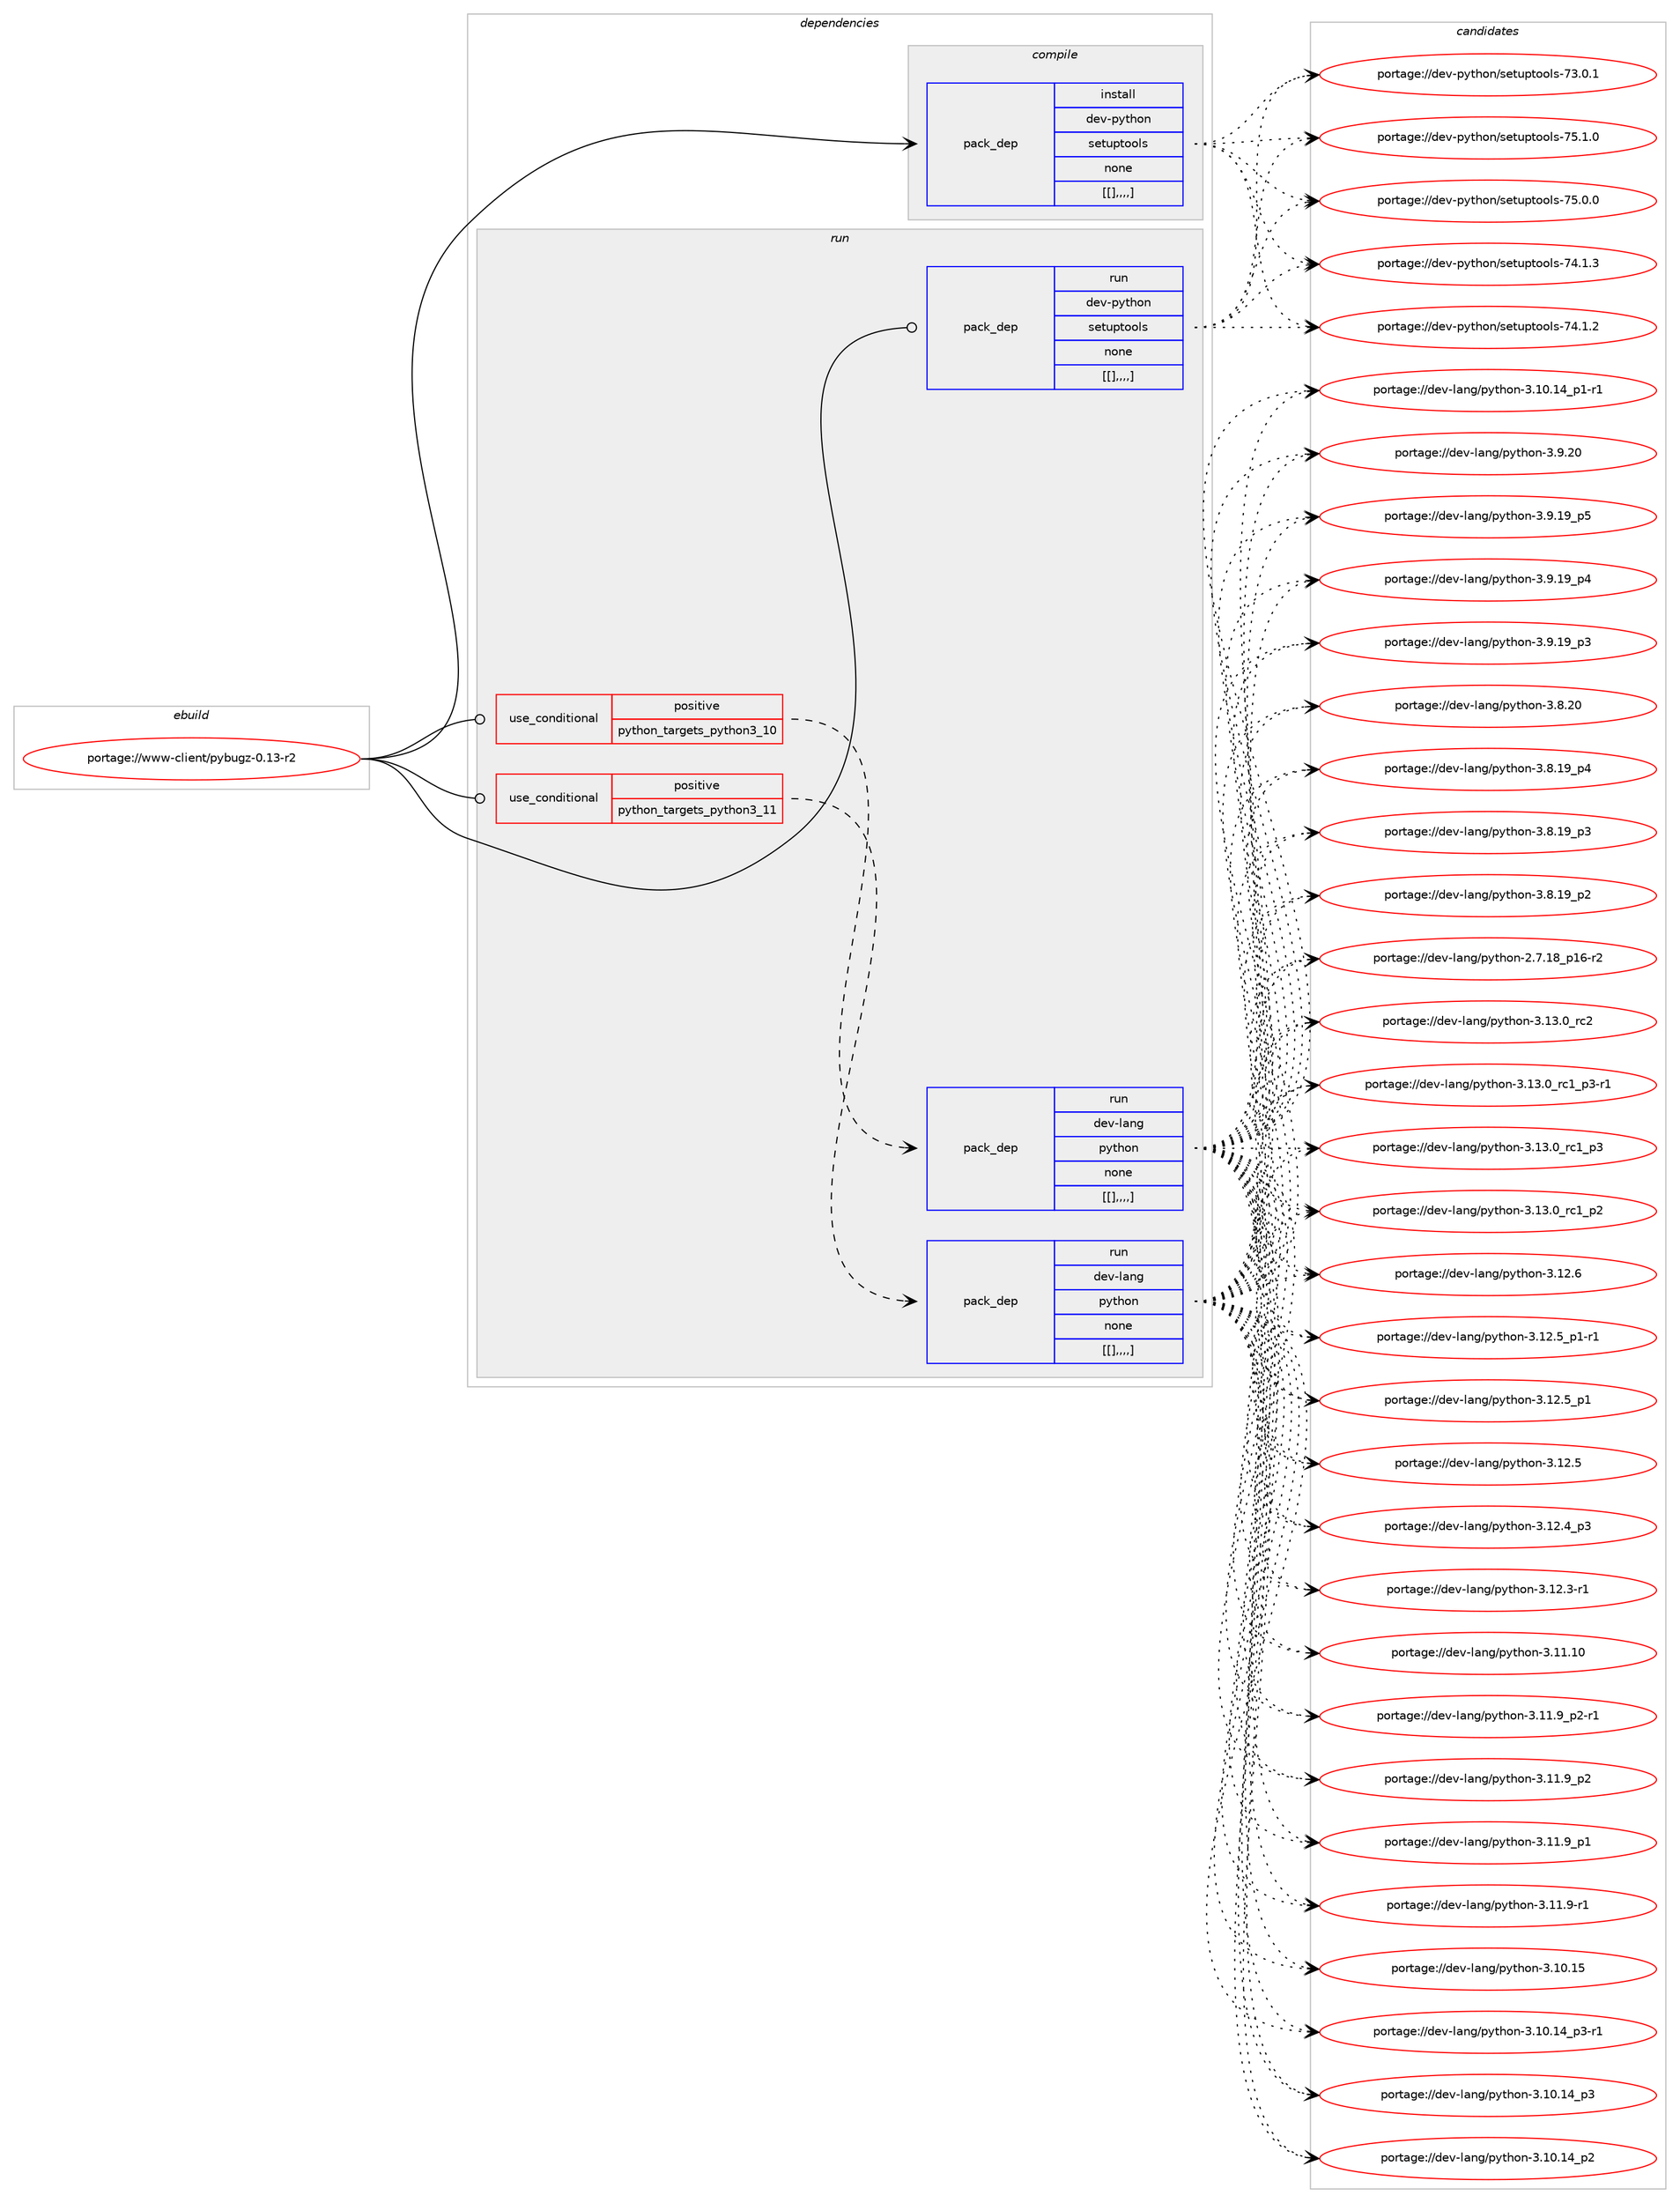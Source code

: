 digraph prolog {

# *************
# Graph options
# *************

newrank=true;
concentrate=true;
compound=true;
graph [rankdir=LR,fontname=Helvetica,fontsize=10,ranksep=1.5];#, ranksep=2.5, nodesep=0.2];
edge  [arrowhead=vee];
node  [fontname=Helvetica,fontsize=10];

# **********
# The ebuild
# **********

subgraph cluster_leftcol {
color=gray;
label=<<i>ebuild</i>>;
id [label="portage://www-client/pybugz-0.13-r2", color=red, width=4, href="../www-client/pybugz-0.13-r2.svg"];
}

# ****************
# The dependencies
# ****************

subgraph cluster_midcol {
color=gray;
label=<<i>dependencies</i>>;
subgraph cluster_compile {
fillcolor="#eeeeee";
style=filled;
label=<<i>compile</i>>;
subgraph pack341705 {
dependency470266 [label=<<TABLE BORDER="0" CELLBORDER="1" CELLSPACING="0" CELLPADDING="4" WIDTH="220"><TR><TD ROWSPAN="6" CELLPADDING="30">pack_dep</TD></TR><TR><TD WIDTH="110">install</TD></TR><TR><TD>dev-python</TD></TR><TR><TD>setuptools</TD></TR><TR><TD>none</TD></TR><TR><TD>[[],,,,]</TD></TR></TABLE>>, shape=none, color=blue];
}
id:e -> dependency470266:w [weight=20,style="solid",arrowhead="vee"];
}
subgraph cluster_compileandrun {
fillcolor="#eeeeee";
style=filled;
label=<<i>compile and run</i>>;
}
subgraph cluster_run {
fillcolor="#eeeeee";
style=filled;
label=<<i>run</i>>;
subgraph cond125077 {
dependency470267 [label=<<TABLE BORDER="0" CELLBORDER="1" CELLSPACING="0" CELLPADDING="4"><TR><TD ROWSPAN="3" CELLPADDING="10">use_conditional</TD></TR><TR><TD>positive</TD></TR><TR><TD>python_targets_python3_10</TD></TR></TABLE>>, shape=none, color=red];
subgraph pack341706 {
dependency470268 [label=<<TABLE BORDER="0" CELLBORDER="1" CELLSPACING="0" CELLPADDING="4" WIDTH="220"><TR><TD ROWSPAN="6" CELLPADDING="30">pack_dep</TD></TR><TR><TD WIDTH="110">run</TD></TR><TR><TD>dev-lang</TD></TR><TR><TD>python</TD></TR><TR><TD>none</TD></TR><TR><TD>[[],,,,]</TD></TR></TABLE>>, shape=none, color=blue];
}
dependency470267:e -> dependency470268:w [weight=20,style="dashed",arrowhead="vee"];
}
id:e -> dependency470267:w [weight=20,style="solid",arrowhead="odot"];
subgraph cond125078 {
dependency470269 [label=<<TABLE BORDER="0" CELLBORDER="1" CELLSPACING="0" CELLPADDING="4"><TR><TD ROWSPAN="3" CELLPADDING="10">use_conditional</TD></TR><TR><TD>positive</TD></TR><TR><TD>python_targets_python3_11</TD></TR></TABLE>>, shape=none, color=red];
subgraph pack341707 {
dependency470270 [label=<<TABLE BORDER="0" CELLBORDER="1" CELLSPACING="0" CELLPADDING="4" WIDTH="220"><TR><TD ROWSPAN="6" CELLPADDING="30">pack_dep</TD></TR><TR><TD WIDTH="110">run</TD></TR><TR><TD>dev-lang</TD></TR><TR><TD>python</TD></TR><TR><TD>none</TD></TR><TR><TD>[[],,,,]</TD></TR></TABLE>>, shape=none, color=blue];
}
dependency470269:e -> dependency470270:w [weight=20,style="dashed",arrowhead="vee"];
}
id:e -> dependency470269:w [weight=20,style="solid",arrowhead="odot"];
subgraph pack341708 {
dependency470271 [label=<<TABLE BORDER="0" CELLBORDER="1" CELLSPACING="0" CELLPADDING="4" WIDTH="220"><TR><TD ROWSPAN="6" CELLPADDING="30">pack_dep</TD></TR><TR><TD WIDTH="110">run</TD></TR><TR><TD>dev-python</TD></TR><TR><TD>setuptools</TD></TR><TR><TD>none</TD></TR><TR><TD>[[],,,,]</TD></TR></TABLE>>, shape=none, color=blue];
}
id:e -> dependency470271:w [weight=20,style="solid",arrowhead="odot"];
}
}

# **************
# The candidates
# **************

subgraph cluster_choices {
rank=same;
color=gray;
label=<<i>candidates</i>>;

subgraph choice341705 {
color=black;
nodesep=1;
choice100101118451121211161041111104711510111611711211611111110811545555346494648 [label="portage://dev-python/setuptools-75.1.0", color=red, width=4,href="../dev-python/setuptools-75.1.0.svg"];
choice100101118451121211161041111104711510111611711211611111110811545555346484648 [label="portage://dev-python/setuptools-75.0.0", color=red, width=4,href="../dev-python/setuptools-75.0.0.svg"];
choice100101118451121211161041111104711510111611711211611111110811545555246494651 [label="portage://dev-python/setuptools-74.1.3", color=red, width=4,href="../dev-python/setuptools-74.1.3.svg"];
choice100101118451121211161041111104711510111611711211611111110811545555246494650 [label="portage://dev-python/setuptools-74.1.2", color=red, width=4,href="../dev-python/setuptools-74.1.2.svg"];
choice100101118451121211161041111104711510111611711211611111110811545555146484649 [label="portage://dev-python/setuptools-73.0.1", color=red, width=4,href="../dev-python/setuptools-73.0.1.svg"];
dependency470266:e -> choice100101118451121211161041111104711510111611711211611111110811545555346494648:w [style=dotted,weight="100"];
dependency470266:e -> choice100101118451121211161041111104711510111611711211611111110811545555346484648:w [style=dotted,weight="100"];
dependency470266:e -> choice100101118451121211161041111104711510111611711211611111110811545555246494651:w [style=dotted,weight="100"];
dependency470266:e -> choice100101118451121211161041111104711510111611711211611111110811545555246494650:w [style=dotted,weight="100"];
dependency470266:e -> choice100101118451121211161041111104711510111611711211611111110811545555146484649:w [style=dotted,weight="100"];
}
subgraph choice341706 {
color=black;
nodesep=1;
choice10010111845108971101034711212111610411111045514649514648951149950 [label="portage://dev-lang/python-3.13.0_rc2", color=red, width=4,href="../dev-lang/python-3.13.0_rc2.svg"];
choice1001011184510897110103471121211161041111104551464951464895114994995112514511449 [label="portage://dev-lang/python-3.13.0_rc1_p3-r1", color=red, width=4,href="../dev-lang/python-3.13.0_rc1_p3-r1.svg"];
choice100101118451089711010347112121116104111110455146495146489511499499511251 [label="portage://dev-lang/python-3.13.0_rc1_p3", color=red, width=4,href="../dev-lang/python-3.13.0_rc1_p3.svg"];
choice100101118451089711010347112121116104111110455146495146489511499499511250 [label="portage://dev-lang/python-3.13.0_rc1_p2", color=red, width=4,href="../dev-lang/python-3.13.0_rc1_p2.svg"];
choice10010111845108971101034711212111610411111045514649504654 [label="portage://dev-lang/python-3.12.6", color=red, width=4,href="../dev-lang/python-3.12.6.svg"];
choice1001011184510897110103471121211161041111104551464950465395112494511449 [label="portage://dev-lang/python-3.12.5_p1-r1", color=red, width=4,href="../dev-lang/python-3.12.5_p1-r1.svg"];
choice100101118451089711010347112121116104111110455146495046539511249 [label="portage://dev-lang/python-3.12.5_p1", color=red, width=4,href="../dev-lang/python-3.12.5_p1.svg"];
choice10010111845108971101034711212111610411111045514649504653 [label="portage://dev-lang/python-3.12.5", color=red, width=4,href="../dev-lang/python-3.12.5.svg"];
choice100101118451089711010347112121116104111110455146495046529511251 [label="portage://dev-lang/python-3.12.4_p3", color=red, width=4,href="../dev-lang/python-3.12.4_p3.svg"];
choice100101118451089711010347112121116104111110455146495046514511449 [label="portage://dev-lang/python-3.12.3-r1", color=red, width=4,href="../dev-lang/python-3.12.3-r1.svg"];
choice1001011184510897110103471121211161041111104551464949464948 [label="portage://dev-lang/python-3.11.10", color=red, width=4,href="../dev-lang/python-3.11.10.svg"];
choice1001011184510897110103471121211161041111104551464949465795112504511449 [label="portage://dev-lang/python-3.11.9_p2-r1", color=red, width=4,href="../dev-lang/python-3.11.9_p2-r1.svg"];
choice100101118451089711010347112121116104111110455146494946579511250 [label="portage://dev-lang/python-3.11.9_p2", color=red, width=4,href="../dev-lang/python-3.11.9_p2.svg"];
choice100101118451089711010347112121116104111110455146494946579511249 [label="portage://dev-lang/python-3.11.9_p1", color=red, width=4,href="../dev-lang/python-3.11.9_p1.svg"];
choice100101118451089711010347112121116104111110455146494946574511449 [label="portage://dev-lang/python-3.11.9-r1", color=red, width=4,href="../dev-lang/python-3.11.9-r1.svg"];
choice1001011184510897110103471121211161041111104551464948464953 [label="portage://dev-lang/python-3.10.15", color=red, width=4,href="../dev-lang/python-3.10.15.svg"];
choice100101118451089711010347112121116104111110455146494846495295112514511449 [label="portage://dev-lang/python-3.10.14_p3-r1", color=red, width=4,href="../dev-lang/python-3.10.14_p3-r1.svg"];
choice10010111845108971101034711212111610411111045514649484649529511251 [label="portage://dev-lang/python-3.10.14_p3", color=red, width=4,href="../dev-lang/python-3.10.14_p3.svg"];
choice10010111845108971101034711212111610411111045514649484649529511250 [label="portage://dev-lang/python-3.10.14_p2", color=red, width=4,href="../dev-lang/python-3.10.14_p2.svg"];
choice100101118451089711010347112121116104111110455146494846495295112494511449 [label="portage://dev-lang/python-3.10.14_p1-r1", color=red, width=4,href="../dev-lang/python-3.10.14_p1-r1.svg"];
choice10010111845108971101034711212111610411111045514657465048 [label="portage://dev-lang/python-3.9.20", color=red, width=4,href="../dev-lang/python-3.9.20.svg"];
choice100101118451089711010347112121116104111110455146574649579511253 [label="portage://dev-lang/python-3.9.19_p5", color=red, width=4,href="../dev-lang/python-3.9.19_p5.svg"];
choice100101118451089711010347112121116104111110455146574649579511252 [label="portage://dev-lang/python-3.9.19_p4", color=red, width=4,href="../dev-lang/python-3.9.19_p4.svg"];
choice100101118451089711010347112121116104111110455146574649579511251 [label="portage://dev-lang/python-3.9.19_p3", color=red, width=4,href="../dev-lang/python-3.9.19_p3.svg"];
choice10010111845108971101034711212111610411111045514656465048 [label="portage://dev-lang/python-3.8.20", color=red, width=4,href="../dev-lang/python-3.8.20.svg"];
choice100101118451089711010347112121116104111110455146564649579511252 [label="portage://dev-lang/python-3.8.19_p4", color=red, width=4,href="../dev-lang/python-3.8.19_p4.svg"];
choice100101118451089711010347112121116104111110455146564649579511251 [label="portage://dev-lang/python-3.8.19_p3", color=red, width=4,href="../dev-lang/python-3.8.19_p3.svg"];
choice100101118451089711010347112121116104111110455146564649579511250 [label="portage://dev-lang/python-3.8.19_p2", color=red, width=4,href="../dev-lang/python-3.8.19_p2.svg"];
choice100101118451089711010347112121116104111110455046554649569511249544511450 [label="portage://dev-lang/python-2.7.18_p16-r2", color=red, width=4,href="../dev-lang/python-2.7.18_p16-r2.svg"];
dependency470268:e -> choice10010111845108971101034711212111610411111045514649514648951149950:w [style=dotted,weight="100"];
dependency470268:e -> choice1001011184510897110103471121211161041111104551464951464895114994995112514511449:w [style=dotted,weight="100"];
dependency470268:e -> choice100101118451089711010347112121116104111110455146495146489511499499511251:w [style=dotted,weight="100"];
dependency470268:e -> choice100101118451089711010347112121116104111110455146495146489511499499511250:w [style=dotted,weight="100"];
dependency470268:e -> choice10010111845108971101034711212111610411111045514649504654:w [style=dotted,weight="100"];
dependency470268:e -> choice1001011184510897110103471121211161041111104551464950465395112494511449:w [style=dotted,weight="100"];
dependency470268:e -> choice100101118451089711010347112121116104111110455146495046539511249:w [style=dotted,weight="100"];
dependency470268:e -> choice10010111845108971101034711212111610411111045514649504653:w [style=dotted,weight="100"];
dependency470268:e -> choice100101118451089711010347112121116104111110455146495046529511251:w [style=dotted,weight="100"];
dependency470268:e -> choice100101118451089711010347112121116104111110455146495046514511449:w [style=dotted,weight="100"];
dependency470268:e -> choice1001011184510897110103471121211161041111104551464949464948:w [style=dotted,weight="100"];
dependency470268:e -> choice1001011184510897110103471121211161041111104551464949465795112504511449:w [style=dotted,weight="100"];
dependency470268:e -> choice100101118451089711010347112121116104111110455146494946579511250:w [style=dotted,weight="100"];
dependency470268:e -> choice100101118451089711010347112121116104111110455146494946579511249:w [style=dotted,weight="100"];
dependency470268:e -> choice100101118451089711010347112121116104111110455146494946574511449:w [style=dotted,weight="100"];
dependency470268:e -> choice1001011184510897110103471121211161041111104551464948464953:w [style=dotted,weight="100"];
dependency470268:e -> choice100101118451089711010347112121116104111110455146494846495295112514511449:w [style=dotted,weight="100"];
dependency470268:e -> choice10010111845108971101034711212111610411111045514649484649529511251:w [style=dotted,weight="100"];
dependency470268:e -> choice10010111845108971101034711212111610411111045514649484649529511250:w [style=dotted,weight="100"];
dependency470268:e -> choice100101118451089711010347112121116104111110455146494846495295112494511449:w [style=dotted,weight="100"];
dependency470268:e -> choice10010111845108971101034711212111610411111045514657465048:w [style=dotted,weight="100"];
dependency470268:e -> choice100101118451089711010347112121116104111110455146574649579511253:w [style=dotted,weight="100"];
dependency470268:e -> choice100101118451089711010347112121116104111110455146574649579511252:w [style=dotted,weight="100"];
dependency470268:e -> choice100101118451089711010347112121116104111110455146574649579511251:w [style=dotted,weight="100"];
dependency470268:e -> choice10010111845108971101034711212111610411111045514656465048:w [style=dotted,weight="100"];
dependency470268:e -> choice100101118451089711010347112121116104111110455146564649579511252:w [style=dotted,weight="100"];
dependency470268:e -> choice100101118451089711010347112121116104111110455146564649579511251:w [style=dotted,weight="100"];
dependency470268:e -> choice100101118451089711010347112121116104111110455146564649579511250:w [style=dotted,weight="100"];
dependency470268:e -> choice100101118451089711010347112121116104111110455046554649569511249544511450:w [style=dotted,weight="100"];
}
subgraph choice341707 {
color=black;
nodesep=1;
choice10010111845108971101034711212111610411111045514649514648951149950 [label="portage://dev-lang/python-3.13.0_rc2", color=red, width=4,href="../dev-lang/python-3.13.0_rc2.svg"];
choice1001011184510897110103471121211161041111104551464951464895114994995112514511449 [label="portage://dev-lang/python-3.13.0_rc1_p3-r1", color=red, width=4,href="../dev-lang/python-3.13.0_rc1_p3-r1.svg"];
choice100101118451089711010347112121116104111110455146495146489511499499511251 [label="portage://dev-lang/python-3.13.0_rc1_p3", color=red, width=4,href="../dev-lang/python-3.13.0_rc1_p3.svg"];
choice100101118451089711010347112121116104111110455146495146489511499499511250 [label="portage://dev-lang/python-3.13.0_rc1_p2", color=red, width=4,href="../dev-lang/python-3.13.0_rc1_p2.svg"];
choice10010111845108971101034711212111610411111045514649504654 [label="portage://dev-lang/python-3.12.6", color=red, width=4,href="../dev-lang/python-3.12.6.svg"];
choice1001011184510897110103471121211161041111104551464950465395112494511449 [label="portage://dev-lang/python-3.12.5_p1-r1", color=red, width=4,href="../dev-lang/python-3.12.5_p1-r1.svg"];
choice100101118451089711010347112121116104111110455146495046539511249 [label="portage://dev-lang/python-3.12.5_p1", color=red, width=4,href="../dev-lang/python-3.12.5_p1.svg"];
choice10010111845108971101034711212111610411111045514649504653 [label="portage://dev-lang/python-3.12.5", color=red, width=4,href="../dev-lang/python-3.12.5.svg"];
choice100101118451089711010347112121116104111110455146495046529511251 [label="portage://dev-lang/python-3.12.4_p3", color=red, width=4,href="../dev-lang/python-3.12.4_p3.svg"];
choice100101118451089711010347112121116104111110455146495046514511449 [label="portage://dev-lang/python-3.12.3-r1", color=red, width=4,href="../dev-lang/python-3.12.3-r1.svg"];
choice1001011184510897110103471121211161041111104551464949464948 [label="portage://dev-lang/python-3.11.10", color=red, width=4,href="../dev-lang/python-3.11.10.svg"];
choice1001011184510897110103471121211161041111104551464949465795112504511449 [label="portage://dev-lang/python-3.11.9_p2-r1", color=red, width=4,href="../dev-lang/python-3.11.9_p2-r1.svg"];
choice100101118451089711010347112121116104111110455146494946579511250 [label="portage://dev-lang/python-3.11.9_p2", color=red, width=4,href="../dev-lang/python-3.11.9_p2.svg"];
choice100101118451089711010347112121116104111110455146494946579511249 [label="portage://dev-lang/python-3.11.9_p1", color=red, width=4,href="../dev-lang/python-3.11.9_p1.svg"];
choice100101118451089711010347112121116104111110455146494946574511449 [label="portage://dev-lang/python-3.11.9-r1", color=red, width=4,href="../dev-lang/python-3.11.9-r1.svg"];
choice1001011184510897110103471121211161041111104551464948464953 [label="portage://dev-lang/python-3.10.15", color=red, width=4,href="../dev-lang/python-3.10.15.svg"];
choice100101118451089711010347112121116104111110455146494846495295112514511449 [label="portage://dev-lang/python-3.10.14_p3-r1", color=red, width=4,href="../dev-lang/python-3.10.14_p3-r1.svg"];
choice10010111845108971101034711212111610411111045514649484649529511251 [label="portage://dev-lang/python-3.10.14_p3", color=red, width=4,href="../dev-lang/python-3.10.14_p3.svg"];
choice10010111845108971101034711212111610411111045514649484649529511250 [label="portage://dev-lang/python-3.10.14_p2", color=red, width=4,href="../dev-lang/python-3.10.14_p2.svg"];
choice100101118451089711010347112121116104111110455146494846495295112494511449 [label="portage://dev-lang/python-3.10.14_p1-r1", color=red, width=4,href="../dev-lang/python-3.10.14_p1-r1.svg"];
choice10010111845108971101034711212111610411111045514657465048 [label="portage://dev-lang/python-3.9.20", color=red, width=4,href="../dev-lang/python-3.9.20.svg"];
choice100101118451089711010347112121116104111110455146574649579511253 [label="portage://dev-lang/python-3.9.19_p5", color=red, width=4,href="../dev-lang/python-3.9.19_p5.svg"];
choice100101118451089711010347112121116104111110455146574649579511252 [label="portage://dev-lang/python-3.9.19_p4", color=red, width=4,href="../dev-lang/python-3.9.19_p4.svg"];
choice100101118451089711010347112121116104111110455146574649579511251 [label="portage://dev-lang/python-3.9.19_p3", color=red, width=4,href="../dev-lang/python-3.9.19_p3.svg"];
choice10010111845108971101034711212111610411111045514656465048 [label="portage://dev-lang/python-3.8.20", color=red, width=4,href="../dev-lang/python-3.8.20.svg"];
choice100101118451089711010347112121116104111110455146564649579511252 [label="portage://dev-lang/python-3.8.19_p4", color=red, width=4,href="../dev-lang/python-3.8.19_p4.svg"];
choice100101118451089711010347112121116104111110455146564649579511251 [label="portage://dev-lang/python-3.8.19_p3", color=red, width=4,href="../dev-lang/python-3.8.19_p3.svg"];
choice100101118451089711010347112121116104111110455146564649579511250 [label="portage://dev-lang/python-3.8.19_p2", color=red, width=4,href="../dev-lang/python-3.8.19_p2.svg"];
choice100101118451089711010347112121116104111110455046554649569511249544511450 [label="portage://dev-lang/python-2.7.18_p16-r2", color=red, width=4,href="../dev-lang/python-2.7.18_p16-r2.svg"];
dependency470270:e -> choice10010111845108971101034711212111610411111045514649514648951149950:w [style=dotted,weight="100"];
dependency470270:e -> choice1001011184510897110103471121211161041111104551464951464895114994995112514511449:w [style=dotted,weight="100"];
dependency470270:e -> choice100101118451089711010347112121116104111110455146495146489511499499511251:w [style=dotted,weight="100"];
dependency470270:e -> choice100101118451089711010347112121116104111110455146495146489511499499511250:w [style=dotted,weight="100"];
dependency470270:e -> choice10010111845108971101034711212111610411111045514649504654:w [style=dotted,weight="100"];
dependency470270:e -> choice1001011184510897110103471121211161041111104551464950465395112494511449:w [style=dotted,weight="100"];
dependency470270:e -> choice100101118451089711010347112121116104111110455146495046539511249:w [style=dotted,weight="100"];
dependency470270:e -> choice10010111845108971101034711212111610411111045514649504653:w [style=dotted,weight="100"];
dependency470270:e -> choice100101118451089711010347112121116104111110455146495046529511251:w [style=dotted,weight="100"];
dependency470270:e -> choice100101118451089711010347112121116104111110455146495046514511449:w [style=dotted,weight="100"];
dependency470270:e -> choice1001011184510897110103471121211161041111104551464949464948:w [style=dotted,weight="100"];
dependency470270:e -> choice1001011184510897110103471121211161041111104551464949465795112504511449:w [style=dotted,weight="100"];
dependency470270:e -> choice100101118451089711010347112121116104111110455146494946579511250:w [style=dotted,weight="100"];
dependency470270:e -> choice100101118451089711010347112121116104111110455146494946579511249:w [style=dotted,weight="100"];
dependency470270:e -> choice100101118451089711010347112121116104111110455146494946574511449:w [style=dotted,weight="100"];
dependency470270:e -> choice1001011184510897110103471121211161041111104551464948464953:w [style=dotted,weight="100"];
dependency470270:e -> choice100101118451089711010347112121116104111110455146494846495295112514511449:w [style=dotted,weight="100"];
dependency470270:e -> choice10010111845108971101034711212111610411111045514649484649529511251:w [style=dotted,weight="100"];
dependency470270:e -> choice10010111845108971101034711212111610411111045514649484649529511250:w [style=dotted,weight="100"];
dependency470270:e -> choice100101118451089711010347112121116104111110455146494846495295112494511449:w [style=dotted,weight="100"];
dependency470270:e -> choice10010111845108971101034711212111610411111045514657465048:w [style=dotted,weight="100"];
dependency470270:e -> choice100101118451089711010347112121116104111110455146574649579511253:w [style=dotted,weight="100"];
dependency470270:e -> choice100101118451089711010347112121116104111110455146574649579511252:w [style=dotted,weight="100"];
dependency470270:e -> choice100101118451089711010347112121116104111110455146574649579511251:w [style=dotted,weight="100"];
dependency470270:e -> choice10010111845108971101034711212111610411111045514656465048:w [style=dotted,weight="100"];
dependency470270:e -> choice100101118451089711010347112121116104111110455146564649579511252:w [style=dotted,weight="100"];
dependency470270:e -> choice100101118451089711010347112121116104111110455146564649579511251:w [style=dotted,weight="100"];
dependency470270:e -> choice100101118451089711010347112121116104111110455146564649579511250:w [style=dotted,weight="100"];
dependency470270:e -> choice100101118451089711010347112121116104111110455046554649569511249544511450:w [style=dotted,weight="100"];
}
subgraph choice341708 {
color=black;
nodesep=1;
choice100101118451121211161041111104711510111611711211611111110811545555346494648 [label="portage://dev-python/setuptools-75.1.0", color=red, width=4,href="../dev-python/setuptools-75.1.0.svg"];
choice100101118451121211161041111104711510111611711211611111110811545555346484648 [label="portage://dev-python/setuptools-75.0.0", color=red, width=4,href="../dev-python/setuptools-75.0.0.svg"];
choice100101118451121211161041111104711510111611711211611111110811545555246494651 [label="portage://dev-python/setuptools-74.1.3", color=red, width=4,href="../dev-python/setuptools-74.1.3.svg"];
choice100101118451121211161041111104711510111611711211611111110811545555246494650 [label="portage://dev-python/setuptools-74.1.2", color=red, width=4,href="../dev-python/setuptools-74.1.2.svg"];
choice100101118451121211161041111104711510111611711211611111110811545555146484649 [label="portage://dev-python/setuptools-73.0.1", color=red, width=4,href="../dev-python/setuptools-73.0.1.svg"];
dependency470271:e -> choice100101118451121211161041111104711510111611711211611111110811545555346494648:w [style=dotted,weight="100"];
dependency470271:e -> choice100101118451121211161041111104711510111611711211611111110811545555346484648:w [style=dotted,weight="100"];
dependency470271:e -> choice100101118451121211161041111104711510111611711211611111110811545555246494651:w [style=dotted,weight="100"];
dependency470271:e -> choice100101118451121211161041111104711510111611711211611111110811545555246494650:w [style=dotted,weight="100"];
dependency470271:e -> choice100101118451121211161041111104711510111611711211611111110811545555146484649:w [style=dotted,weight="100"];
}
}

}
